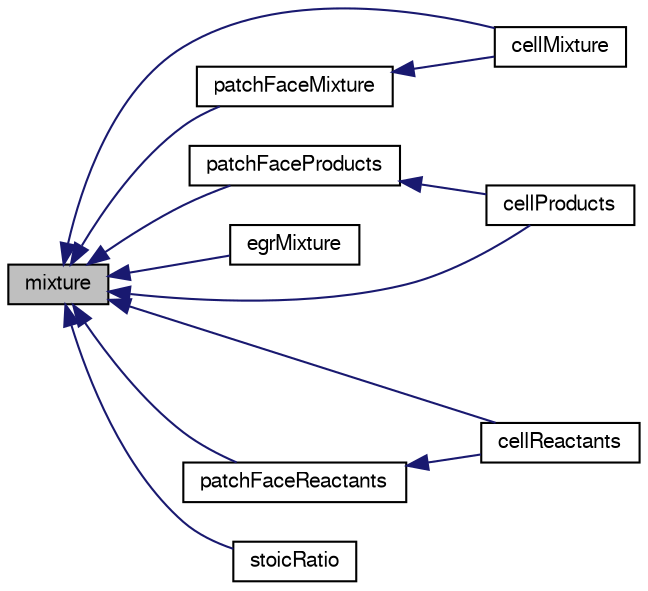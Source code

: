 digraph "mixture"
{
  bgcolor="transparent";
  edge [fontname="FreeSans",fontsize="10",labelfontname="FreeSans",labelfontsize="10"];
  node [fontname="FreeSans",fontsize="10",shape=record];
  rankdir="LR";
  Node9 [label="mixture",height=0.2,width=0.4,color="black", fillcolor="grey75", style="filled", fontcolor="black"];
  Node9 -> Node10 [dir="back",color="midnightblue",fontsize="10",style="solid",fontname="FreeSans"];
  Node10 [label="cellMixture",height=0.2,width=0.4,color="black",URL="$a30134.html#ab56d949074d4eadb6cb2f2bf0152c3f0"];
  Node9 -> Node11 [dir="back",color="midnightblue",fontsize="10",style="solid",fontname="FreeSans"];
  Node11 [label="cellProducts",height=0.2,width=0.4,color="black",URL="$a30134.html#a8eba2d9e113516dc93594ebc15fa9595"];
  Node9 -> Node12 [dir="back",color="midnightblue",fontsize="10",style="solid",fontname="FreeSans"];
  Node12 [label="cellReactants",height=0.2,width=0.4,color="black",URL="$a30134.html#ad9d6cb8ed9a292541a34c914d0b05e63"];
  Node9 -> Node13 [dir="back",color="midnightblue",fontsize="10",style="solid",fontname="FreeSans"];
  Node13 [label="egrMixture",height=0.2,width=0.4,color="black",URL="$a30134.html#a61d055368dae44e188df6598db6be98b",tooltip="Construct from dictionary and mesh. "];
  Node9 -> Node14 [dir="back",color="midnightblue",fontsize="10",style="solid",fontname="FreeSans"];
  Node14 [label="patchFaceMixture",height=0.2,width=0.4,color="black",URL="$a30134.html#a3837d5effc02e5f6f3fbc6cab0926ab7"];
  Node14 -> Node10 [dir="back",color="midnightblue",fontsize="10",style="solid",fontname="FreeSans"];
  Node9 -> Node15 [dir="back",color="midnightblue",fontsize="10",style="solid",fontname="FreeSans"];
  Node15 [label="patchFaceProducts",height=0.2,width=0.4,color="black",URL="$a30134.html#a1880727b2076469eeb2ba7698b6c9572"];
  Node15 -> Node11 [dir="back",color="midnightblue",fontsize="10",style="solid",fontname="FreeSans"];
  Node9 -> Node16 [dir="back",color="midnightblue",fontsize="10",style="solid",fontname="FreeSans"];
  Node16 [label="patchFaceReactants",height=0.2,width=0.4,color="black",URL="$a30134.html#a471f87b16652feb2945dac472022e76e"];
  Node16 -> Node12 [dir="back",color="midnightblue",fontsize="10",style="solid",fontname="FreeSans"];
  Node9 -> Node17 [dir="back",color="midnightblue",fontsize="10",style="solid",fontname="FreeSans"];
  Node17 [label="stoicRatio",height=0.2,width=0.4,color="black",URL="$a30134.html#aefa83c30b8aa20f42f8ece5ce19f9836"];
}
